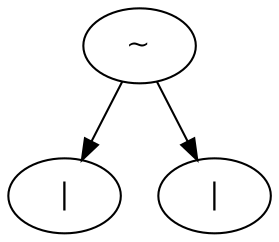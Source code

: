 //	File[/Users/lee/Main/Proj/On_BJTU/Compiler_Projects/LiaLEX/regex_analyze.cpp] Line[315]	2022-09-29 19:30
digraph OP_LOR { 
1 [label = "~" ] 
2 [label = "|" ] 
1 -> 2 
3 [label = "|" ] 
1 -> 3 
} 
